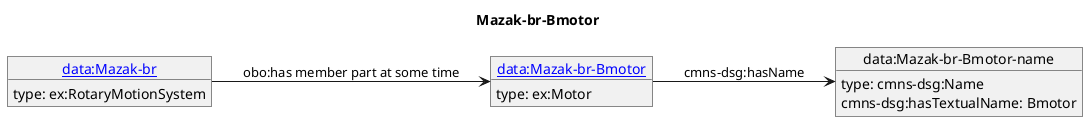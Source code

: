 @startuml
skinparam linetype polyline
left to right direction
title Mazak-br-Bmotor
object "[[./Mazak-br-Bmotor.html data:Mazak-br-Bmotor]]" as o1 {
 type: ex:Motor 
}
object "data:Mazak-br-Bmotor-name" as o2 {
 type: cmns-dsg:Name 
}
object "[[./Mazak-br.html data:Mazak-br]]" as o3 {
 type: ex:RotaryMotionSystem 
}
o1 --> o2 : cmns-dsg:hasName
o2 : cmns-dsg:hasTextualName: Bmotor
o3 --> o1 : obo:has member part at some time
@enduml
